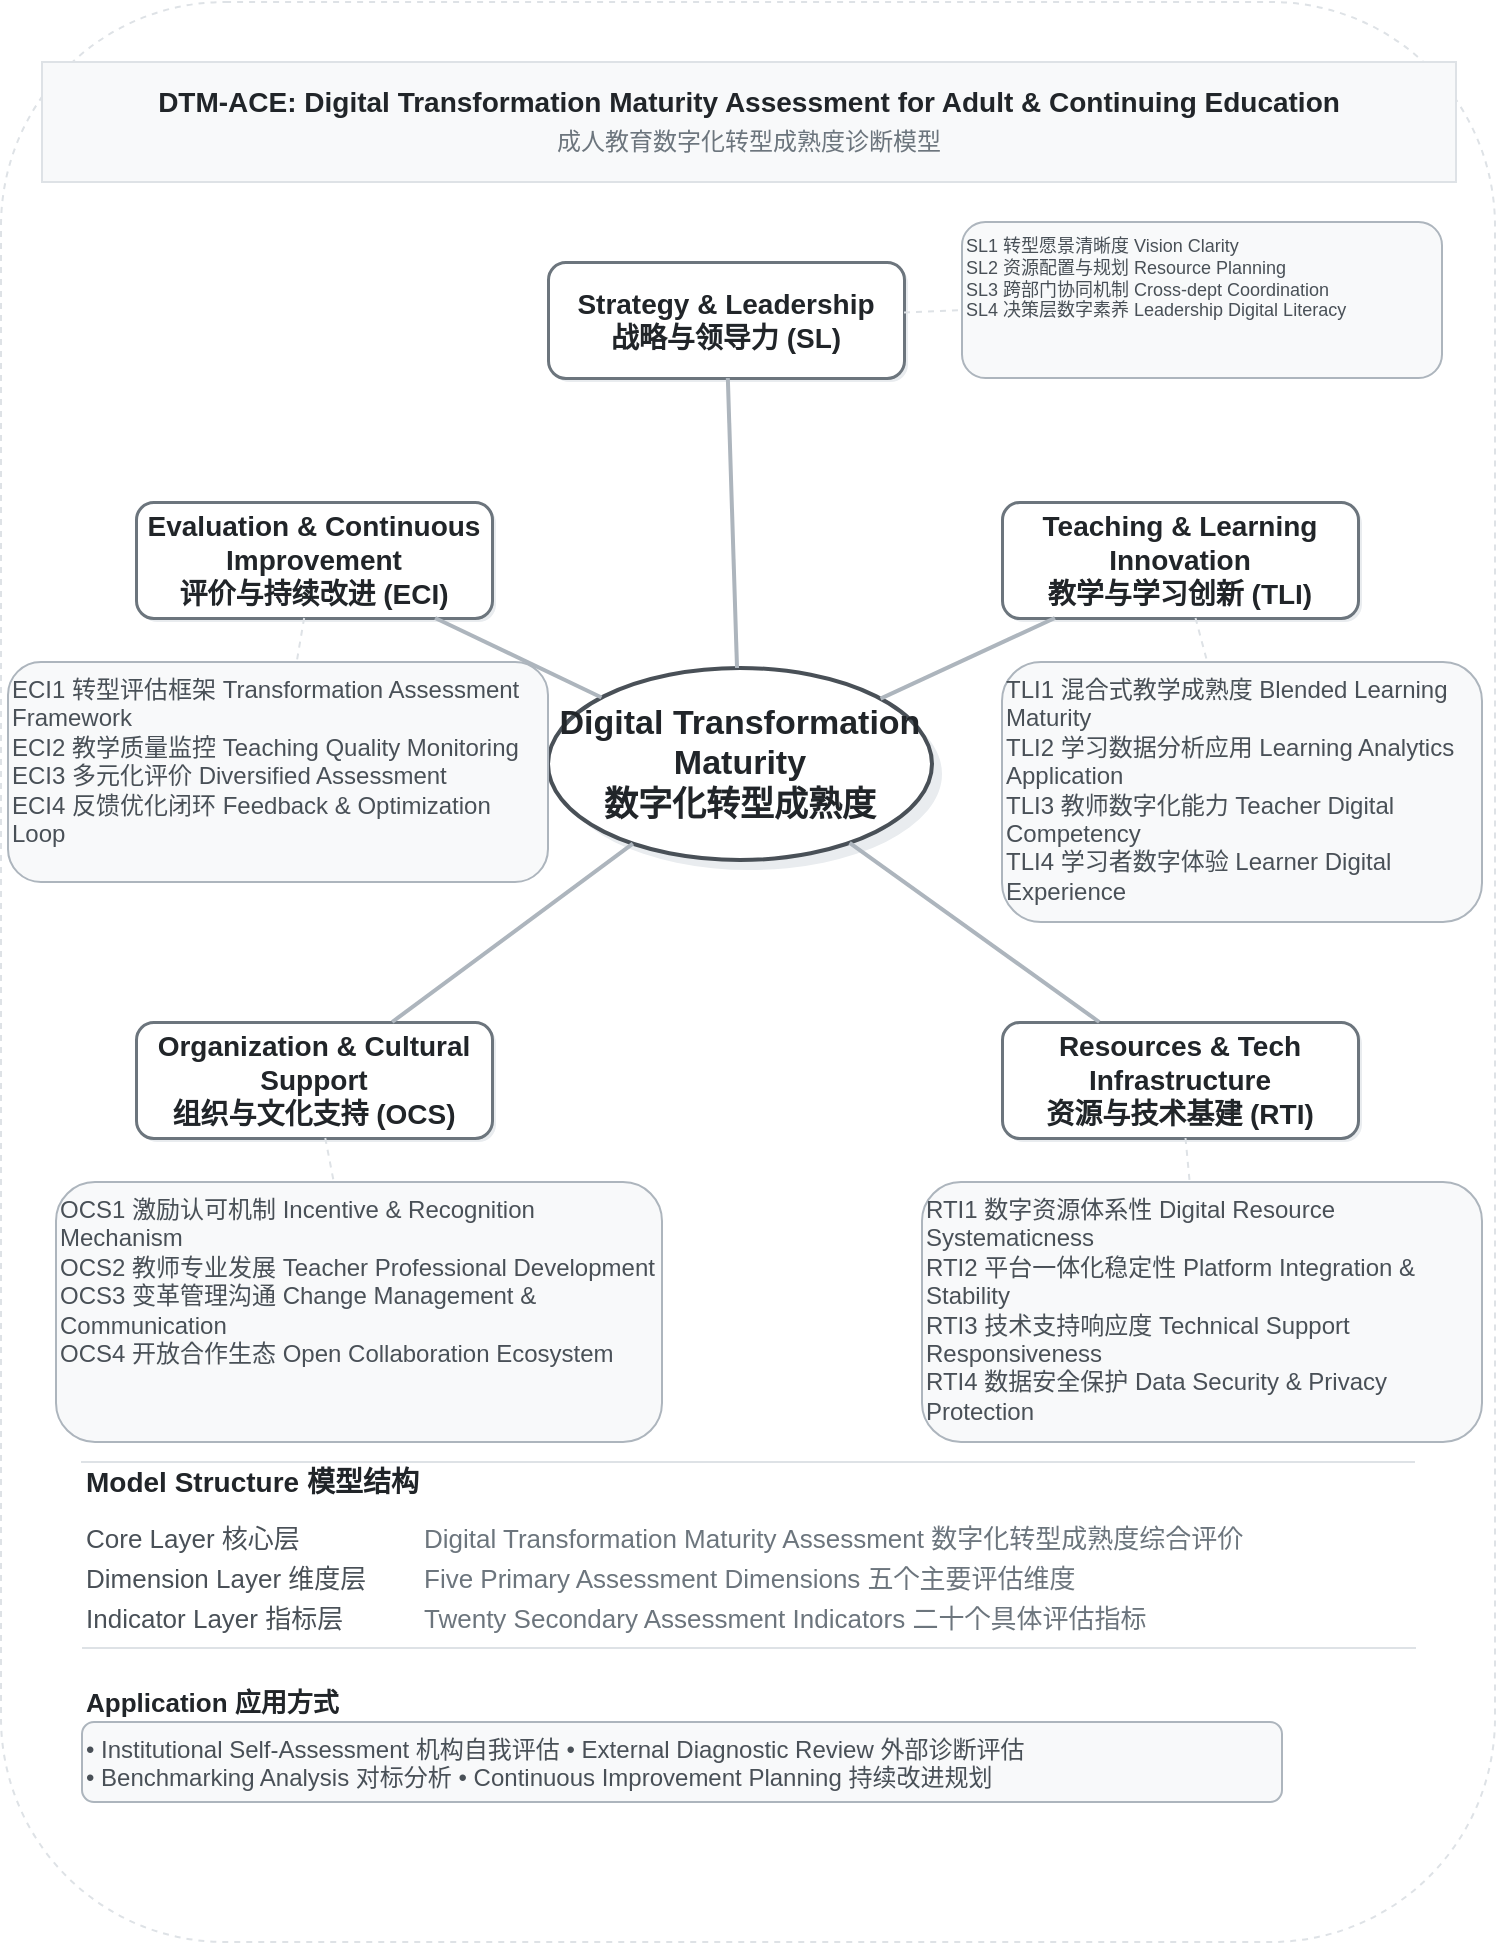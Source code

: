 <mxfile version="28.1.0">
  <diagram id="DTM-ACE-Academic-Enhanced" name="DTM-ACE模型优化版">
    <mxGraphModel dx="811" dy="425" grid="1" gridSize="10" guides="1" tooltips="1" connect="1" arrows="1" fold="1" page="1" pageScale="1" pageWidth="827" pageHeight="1169" math="0" shadow="0">
      <root>
        <mxCell id="0" />
        <mxCell id="1" parent="0" />
        <mxCell id="background" value="" style="rounded=1;whiteSpace=wrap;html=1;fillColor=#ffffff;strokeColor=#dee2e6;strokeWidth=1;dashed=1;" parent="1" vertex="1">
          <mxGeometry x="39.5" y="70" width="747" height="970" as="geometry" />
        </mxCell>
        <mxCell id="title-bg" value="" style="rounded=0;whiteSpace=wrap;html=1;fillColor=#f8f9fa;strokeColor=#dee2e6;strokeWidth=1;" parent="1" vertex="1">
          <mxGeometry x="60" y="100" width="707" height="60" as="geometry" />
        </mxCell>
        <mxCell id="title" value="DTM-ACE: Digital Transformation Maturity Assessment for Adult &amp; Continuing Education" style="text;html=1;strokeColor=none;fillColor=none;align=center;verticalAlign=middle;whiteSpace=wrap;rounded=0;fontSize=14;fontStyle=1;fontColor=#212529;" parent="1" vertex="1">
          <mxGeometry x="80" y="110" width="667" height="20" as="geometry" />
        </mxCell>
        <mxCell id="subtitle" value="成人教育数字化转型成熟度诊断模型" style="text;html=1;strokeColor=none;fillColor=none;align=center;verticalAlign=middle;whiteSpace=wrap;rounded=0;fontSize=12;fontColor=#6c757d;" parent="1" vertex="1">
          <mxGeometry x="80" y="130" width="667" height="20" as="geometry" />
        </mxCell>
        <mxCell id="core-shadow" value="" style="ellipse;whiteSpace=wrap;html=1;fillColor=#e9ecef;strokeColor=none;" parent="1" vertex="1">
          <mxGeometry x="318" y="408" width="192" height="96" as="geometry" />
        </mxCell>
        <mxCell id="core-center" value="Digital Transformation&#xa;Maturity&#xa;数字化转型成熟度" style="ellipse;whiteSpace=wrap;html=1;fillColor=#ffffff;strokeColor=#495057;fontSize=17;fontStyle=1;strokeWidth=2;fontColor=#212529;" parent="1" vertex="1">
          <mxGeometry x="313" y="403" width="192" height="96" as="geometry" />
        </mxCell>
        <mxCell id="dot1" value="1" style="ellipse;whiteSpace=wrap;html=1;fillColor=#495057;strokeColor=none;fontSize=10;fontColor=#ffffff;fontStyle=1;" parent="1" vertex="1">
          <mxGeometry x="403" y="200" width="20" height="20" as="geometry" />
        </mxCell>
        <mxCell id="dot2" value="2" style="ellipse;whiteSpace=wrap;html=1;fillColor=#495057;strokeColor=none;fontSize=10;fontColor=#ffffff;fontStyle=1;" parent="1" vertex="1">
          <mxGeometry x="650" y="320" width="20" height="20" as="geometry" />
        </mxCell>
        <mxCell id="dot3" value="3" style="ellipse;whiteSpace=wrap;html=1;fillColor=#495057;strokeColor=none;fontSize=10;fontColor=#ffffff;fontStyle=1;" parent="1" vertex="1">
          <mxGeometry x="650" y="580" width="20" height="20" as="geometry" />
        </mxCell>
        <mxCell id="dot4" value="4" style="ellipse;whiteSpace=wrap;html=1;fillColor=#495057;strokeColor=none;fontSize=10;fontColor=#ffffff;fontStyle=1;" parent="1" vector="1">
          <mxGeometry x="157" y="580" width="20" height="20" as="geometry" />
        </mxCell>
        <mxCell id="dot5" value="5" style="ellipse;whiteSpace=wrap;html=1;fillColor=#495057;strokeColor=none;fontSize=10;fontColor=#ffffff;fontStyle=1;" parent="1" vertex="1">
          <mxGeometry x="157" y="320" width="20" height="20" as="geometry" />
        </mxCell>
        <mxCell id="dim1-shadow" value="" style="rounded=1;whiteSpace=wrap;html=1;fillColor=#e9ecef;strokeColor=none;" parent="1" vertex="1">
          <mxGeometry x="315" y="202" width="178" height="58" as="geometry" />
        </mxCell>
        <mxCell id="dim1" value="Strategy &amp;amp; Leadership&#xa;战略与领导力 (SL)" style="rounded=1;whiteSpace=wrap;html=1;fillColor=#ffffff;strokeColor=#6c757d;fontSize=14;fontStyle=1;strokeWidth=1.5;fontColor=#212529;" parent="1" vertex="1">
          <mxGeometry x="313" y="200" width="178" height="58" as="geometry" />
        </mxCell>
        <mxCell id="dim2-shadow" value="" style="rounded=1;whiteSpace=wrap;html=1;fillColor=#e9ecef;strokeColor=none;" parent="1" vertex="1">
          <mxGeometry x="542" y="322" width="178" height="58" as="geometry" />
        </mxCell>
        <mxCell id="dim2" value="Teaching &amp;amp; Learning Innovation&#xa;教学与学习创新 (TLI)" style="rounded=1;whiteSpace=wrap;html=1;fillColor=#ffffff;strokeColor=#6c757d;fontSize=14;fontStyle=1;strokeWidth=1.5;fontColor=#212529;" parent="1" vertex="1">
          <mxGeometry x="540" y="320" width="178" height="58" as="geometry" />
        </mxCell>
        <mxCell id="dim3-shadow" value="" style="rounded=1;whiteSpace=wrap;html=1;fillColor=#e9ecef;strokeColor=none;" parent="1" vertex="1">
          <mxGeometry x="542" y="582" width="178" height="58" as="geometry" />
        </mxCell>
        <mxCell id="dim3" value="Resources &amp;amp; Tech Infrastructure&#xa;资源与技术基建 (RTI)" style="rounded=1;whiteSpace=wrap;html=1;fillColor=#ffffff;strokeColor=#6c757d;fontSize=14;fontStyle=1;strokeWidth=1.5;fontColor=#212529;" parent="1" vertex="1">
          <mxGeometry x="540" y="580" width="178" height="58" as="geometry" />
        </mxCell>
        <mxCell id="dim4-shadow" value="" style="rounded=1;whiteSpace=wrap;html=1;fillColor=#e9ecef;strokeColor=none;" parent="1" vertex="1">
          <mxGeometry x="109" y="582" width="178" height="58" as="geometry" />
        </mxCell>
        <mxCell id="dim4" value="Organization &amp;amp; Cultural Support&#xa;组织与文化支持 (OCS)" style="rounded=1;whiteSpace=wrap;html=1;fillColor=#ffffff;strokeColor=#6c757d;fontSize=14;fontStyle=1;strokeWidth=1.5;fontColor=#212529;" parent="1" vertex="1">
          <mxGeometry x="107" y="580" width="178" height="58" as="geometry" />
        </mxCell>
        <mxCell id="dim5-shadow" value="" style="rounded=1;whiteSpace=wrap;html=1;fillColor=#e9ecef;strokeColor=none;" parent="1" vertex="1">
          <mxGeometry x="109" y="322" width="178" height="58" as="geometry" />
        </mxCell>
        <mxCell id="dim5" value="Evaluation &amp;amp; Continuous Improvement&#xa;评价与持续改进 (ECI)" style="rounded=1;whiteSpace=wrap;html=1;fillColor=#ffffff;strokeColor=#6c757d;fontSize=14;fontStyle=1;strokeWidth=1.5;fontColor=#212529;" parent="1" vertex="1">
          <mxGeometry x="107" y="320" width="178" height="58" as="geometry" />
        </mxCell>
        <mxCell id="sl-indicators" value="SL1 转型愿景清晰度 Vision Clarity&#xa;SL2 资源配置与规划 Resource Planning&#xa;SL3 跨部门协同机制 Cross-dept Coordination&#xa;SL4 决策层数字素养 Leadership Digital Literacy" style="text;html=1;strokeColor=#adb5bd;fillColor=#f8f9fa;align=left;verticalAlign=top;whiteSpace=wrap;rounded=1;fontSize=9;fontColor=#495057;strokeWidth=1;" parent="1" vertex="1">
          <mxGeometry x="520" y="180" width="240" height="78" as="geometry" />
        </mxCell>
        <mxCell id="tli-indicators" value="TLI1 混合式教学成熟度 Blended Learning Maturity&#xa;TLI2 学习数据分析应用 Learning Analytics Application&#xa;TLI3 教师数字化能力 Teacher Digital Competency&#xa;TLI4 学习者数字体验 Learner Digital Experience" style="text;html=1;strokeColor=#adb5bd;fillColor=#f8f9fa;align=left;verticalAlign=top;whiteSpace=wrap;rounded=1;fontSize=12;fontColor=#495057;strokeWidth=1;" parent="1" vertex="1">
          <mxGeometry x="540" y="400" width="240" height="130" as="geometry" />
        </mxCell>
        <mxCell id="rti-indicators" value="RTI1 数字资源体系性 Digital Resource Systematicness&#xa;RTI2 平台一体化稳定性 Platform Integration &amp;amp; Stability&#xa;RTI3 技术支持响应度 Technical Support Responsiveness&#xa;RTI4 数据安全保护 Data Security &amp;amp; Privacy Protection" style="text;html=1;strokeColor=#adb5bd;fillColor=#f8f9fa;align=left;verticalAlign=top;whiteSpace=wrap;rounded=1;fontSize=12;fontColor=#495057;strokeWidth=1;" parent="1" vertex="1">
          <mxGeometry x="500" y="660" width="280" height="130" as="geometry" />
        </mxCell>
        <mxCell id="ocs-indicators" value="OCS1 激励认可机制 Incentive &amp;amp; Recognition Mechanism&#xa;OCS2 教师专业发展 Teacher Professional Development&#xa;OCS3 变革管理沟通 Change Management &amp;amp; Communication&#xa;OCS4 开放合作生态 Open Collaboration Ecosystem" style="text;html=1;strokeColor=#adb5bd;fillColor=#f8f9fa;align=left;verticalAlign=top;whiteSpace=wrap;rounded=1;fontSize=12;fontColor=#495057;strokeWidth=1;" parent="1" vertex="1">
          <mxGeometry x="67" y="660" width="303" height="130" as="geometry" />
        </mxCell>
        <mxCell id="eci-indicators" value="ECI1 转型评估框架 Transformation Assessment Framework&#xa;ECI2 教学质量监控 Teaching Quality Monitoring&#xa;ECI3 多元化评价 Diversified Assessment&#xa;ECI4 反馈优化闭环 Feedback &amp;amp; Optimization Loop" style="text;html=1;strokeColor=#adb5bd;fillColor=#f8f9fa;align=left;verticalAlign=top;whiteSpace=wrap;rounded=1;fontSize=12;fontColor=#495057;strokeWidth=1;" parent="1" vertex="1">
          <mxGeometry x="43" y="400" width="270" height="110" as="geometry" />
        </mxCell>
        <mxCell id="line1" value="" style="endArrow=none;html=1;strokeColor=#adb5bd;strokeWidth=2;endSize=0;" parent="1" source="core-center" target="dim1" edge="1">
          <mxGeometry width="50" height="50" relative="1" as="geometry">
            <mxPoint x="409" y="403" as="sourcePoint" />
            <mxPoint x="409" y="258" as="targetPoint" />
          </mxGeometry>
        </mxCell>
        <mxCell id="line2" value="" style="endArrow=none;html=1;strokeColor=#adb5bd;strokeWidth=2;endSize=0;" parent="1" source="core-center" target="dim2" edge="1">
          <mxGeometry width="50" height="50" relative="1" as="geometry">
            <mxPoint x="505" y="451" as="sourcePoint" />
            <mxPoint x="540" y="349" as="targetPoint" />
          </mxGeometry>
        </mxCell>
        <mxCell id="line3" value="" style="endArrow=none;html=1;strokeColor=#adb5bd;strokeWidth=2;endSize=0;" parent="1" source="core-center" target="dim3" edge="1">
          <mxGeometry width="50" height="50" relative="1" as="geometry">
            <mxPoint x="505" y="499" as="sourcePoint" />
            <mxPoint x="540" y="580" as="targetPoint" />
          </mxGeometry>
        </mxCell>
        <mxCell id="line4" value="" style="endArrow=none;html=1;strokeColor=#adb5bd;strokeWidth=2;endSize=0;" parent="1" source="core-center" target="dim4" edge="1">
          <mxGeometry width="50" height="50" relative="1" as="geometry">
            <mxPoint x="313" y="499" as="sourcePoint" />
            <mxPoint x="285" y="580" as="targetPoint" />
          </mxGeometry>
        </mxCell>
        <mxCell id="line5" value="" style="endArrow=none;html=1;strokeColor=#adb5bd;strokeWidth=2;endSize=0;" parent="1" source="core-center" target="dim5" edge="1">
          <mxGeometry width="50" height="50" relative="1" as="geometry">
            <mxPoint x="313" y="451" as="sourcePoint" />
            <mxPoint x="285" y="349" as="targetPoint" />
          </mxGeometry>
        </mxCell>
        <mxCell id="indicator-line1" value="" style="endArrow=none;html=1;strokeColor=#dee2e6;strokeWidth=1;dashed=1;dashPattern=3 3;" parent="1" source="dim1" target="sl-indicators" edge="1">
          <mxGeometry width="50" height="50" relative="1" as="geometry">
            <mxPoint x="491" y="229" as="sourcePoint" />
            <mxPoint x="520" y="219" as="targetPoint" />
          </mxGeometry>
        </mxCell>
        <mxCell id="indicator-line2" value="" style="endArrow=none;html=1;strokeColor=#dee2e6;strokeWidth=1;dashed=1;dashPattern=3 3;" parent="1" source="dim2" target="tli-indicators" edge="1">
          <mxGeometry width="50" height="50" relative="1" as="geometry">
            <mxPoint x="629" y="378" as="sourcePoint" />
            <mxPoint x="629" y="400" as="targetPoint" />
          </mxGeometry>
        </mxCell>
        <mxCell id="indicator-line3" value="" style="endArrow=none;html=1;strokeColor=#dee2e6;strokeWidth=1;dashed=1;dashPattern=3 3;" parent="1" source="dim3" target="rti-indicators" edge="1">
          <mxGeometry width="50" height="50" relative="1" as="geometry">
            <mxPoint x="629" y="638" as="sourcePoint" />
            <mxPoint x="629" y="660" as="targetPoint" />
          </mxGeometry>
        </mxCell>
        <mxCell id="indicator-line4" value="" style="endArrow=none;html=1;strokeColor=#dee2e6;strokeWidth=1;dashed=1;dashPattern=3 3;" parent="1" source="dim4" target="ocs-indicators" edge="1">
          <mxGeometry width="50" height="50" relative="1" as="geometry">
            <mxPoint x="196" y="638" as="sourcePoint" />
            <mxPoint x="196" y="660" as="targetPoint" />
          </mxGeometry>
        </mxCell>
        <mxCell id="indicator-line5" value="" style="endArrow=none;html=1;strokeColor=#dee2e6;strokeWidth=1;dashed=1;dashPattern=3 3;" parent="1" source="dim5" target="eci-indicators" edge="1">
          <mxGeometry width="50" height="50" relative="1" as="geometry">
            <mxPoint x="196" y="378" as="sourcePoint" />
            <mxPoint x="196" y="400" as="targetPoint" />
          </mxGeometry>
        </mxCell>
        <mxCell id="layers-title" value="Model Structure 模型结构" style="text;html=1;strokeColor=none;fillColor=none;align=left;verticalAlign=middle;whiteSpace=wrap;rounded=0;fontSize=14;fontStyle=1;fontColor=#212529;" parent="1" vertex="1">
          <mxGeometry x="80" y="800" width="200" height="20" as="geometry" />
        </mxCell>
        <mxCell id="layer1" value="Core Layer 核心层" style="text;html=1;strokeColor=none;fillColor=none;align=left;verticalAlign=middle;whiteSpace=wrap;rounded=0;fontSize=13;fontColor=#495057;" parent="1" vertex="1">
          <mxGeometry x="80" y="828" width="120" height="20" as="geometry" />
        </mxCell>
        <mxCell id="layer1-desc" value="Digital Transformation Maturity Assessment 数字化转型成熟度综合评价" style="text;html=1;strokeColor=none;fillColor=none;align=left;verticalAlign=middle;whiteSpace=wrap;rounded=0;fontSize=13;fontColor=#6c757d;" parent="1" vertex="1">
          <mxGeometry x="249" y="828" width="430" height="20" as="geometry" />
        </mxCell>
        <mxCell id="layer2" value="Dimension Layer 维度层" style="text;html=1;strokeColor=none;fillColor=none;align=left;verticalAlign=middle;whiteSpace=wrap;rounded=0;fontSize=13;fontColor=#495057;" parent="1" vertex="1">
          <mxGeometry x="80" y="848" width="150" height="20" as="geometry" />
        </mxCell>
        <mxCell id="layer2-desc" value="Five Primary Assessment Dimensions 五个主要评估维度" style="text;html=1;strokeColor=none;fillColor=none;align=left;verticalAlign=middle;whiteSpace=wrap;rounded=0;fontSize=13;fontColor=#6c757d;" parent="1" vertex="1">
          <mxGeometry x="249" y="848" width="400" height="20" as="geometry" />
        </mxCell>
        <mxCell id="layer3" value="Indicator Layer 指标层" style="text;html=1;strokeColor=none;fillColor=none;align=left;verticalAlign=middle;whiteSpace=wrap;rounded=0;fontSize=13;fontColor=#495057;" parent="1" vertex="1">
          <mxGeometry x="80" y="868" width="150" height="20" as="geometry" />
        </mxCell>
        <mxCell id="layer3-desc" value="Twenty Secondary Assessment Indicators 二十个具体评估指标" style="text;html=1;strokeColor=none;fillColor=none;align=left;verticalAlign=middle;whiteSpace=wrap;rounded=0;fontSize=13;fontColor=#6c757d;" parent="1" vertex="1">
          <mxGeometry x="249" y="868" width="400" height="20" as="geometry" />
        </mxCell>
        <mxCell id="application-title" value="Application 应用方式" style="text;html=1;strokeColor=none;fillColor=none;align=left;verticalAlign=middle;whiteSpace=wrap;rounded=0;fontSize=13;fontStyle=1;fontColor=#212529;" parent="1" vertex="1">
          <mxGeometry x="80" y="910" width="200" height="20" as="geometry" />
        </mxCell>
        <mxCell id="application-desc" value="• Institutional Self-Assessment 机构自我评估 • External Diagnostic Review 外部诊断评估&#xa;• Benchmarking Analysis 对标分析 • Continuous Improvement Planning 持续改进规划" style="text;html=1;strokeColor=#adb5bd;fillColor=#f8f9fa;align=left;verticalAlign=top;whiteSpace=wrap;rounded=1;fontSize=12;fontColor=#495057;strokeWidth=1;" parent="1" vertex="1">
          <mxGeometry x="80" y="930" width="600" height="40" as="geometry" />
        </mxCell>
        <mxCell id="decoration-line1" value="" style="endArrow=none;html=1;strokeColor=#dee2e6;strokeWidth=1;" parent="1" edge="1">
          <mxGeometry width="50" height="50" relative="1" as="geometry">
            <mxPoint x="79.5" y="800" as="sourcePoint" />
            <mxPoint x="746.5" y="800" as="targetPoint" />
          </mxGeometry>
        </mxCell>
        <mxCell id="decoration-line2" value="" style="endArrow=none;html=1;strokeColor=#dee2e6;strokeWidth=1;" parent="1" edge="1">
          <mxGeometry width="50" height="50" relative="1" as="geometry">
            <mxPoint x="80" y="893" as="sourcePoint" />
            <mxPoint x="747" y="893" as="targetPoint" />
          </mxGeometry>
        </mxCell>
      </root>
    </mxGraphModel>
  </diagram>
</mxfile>

